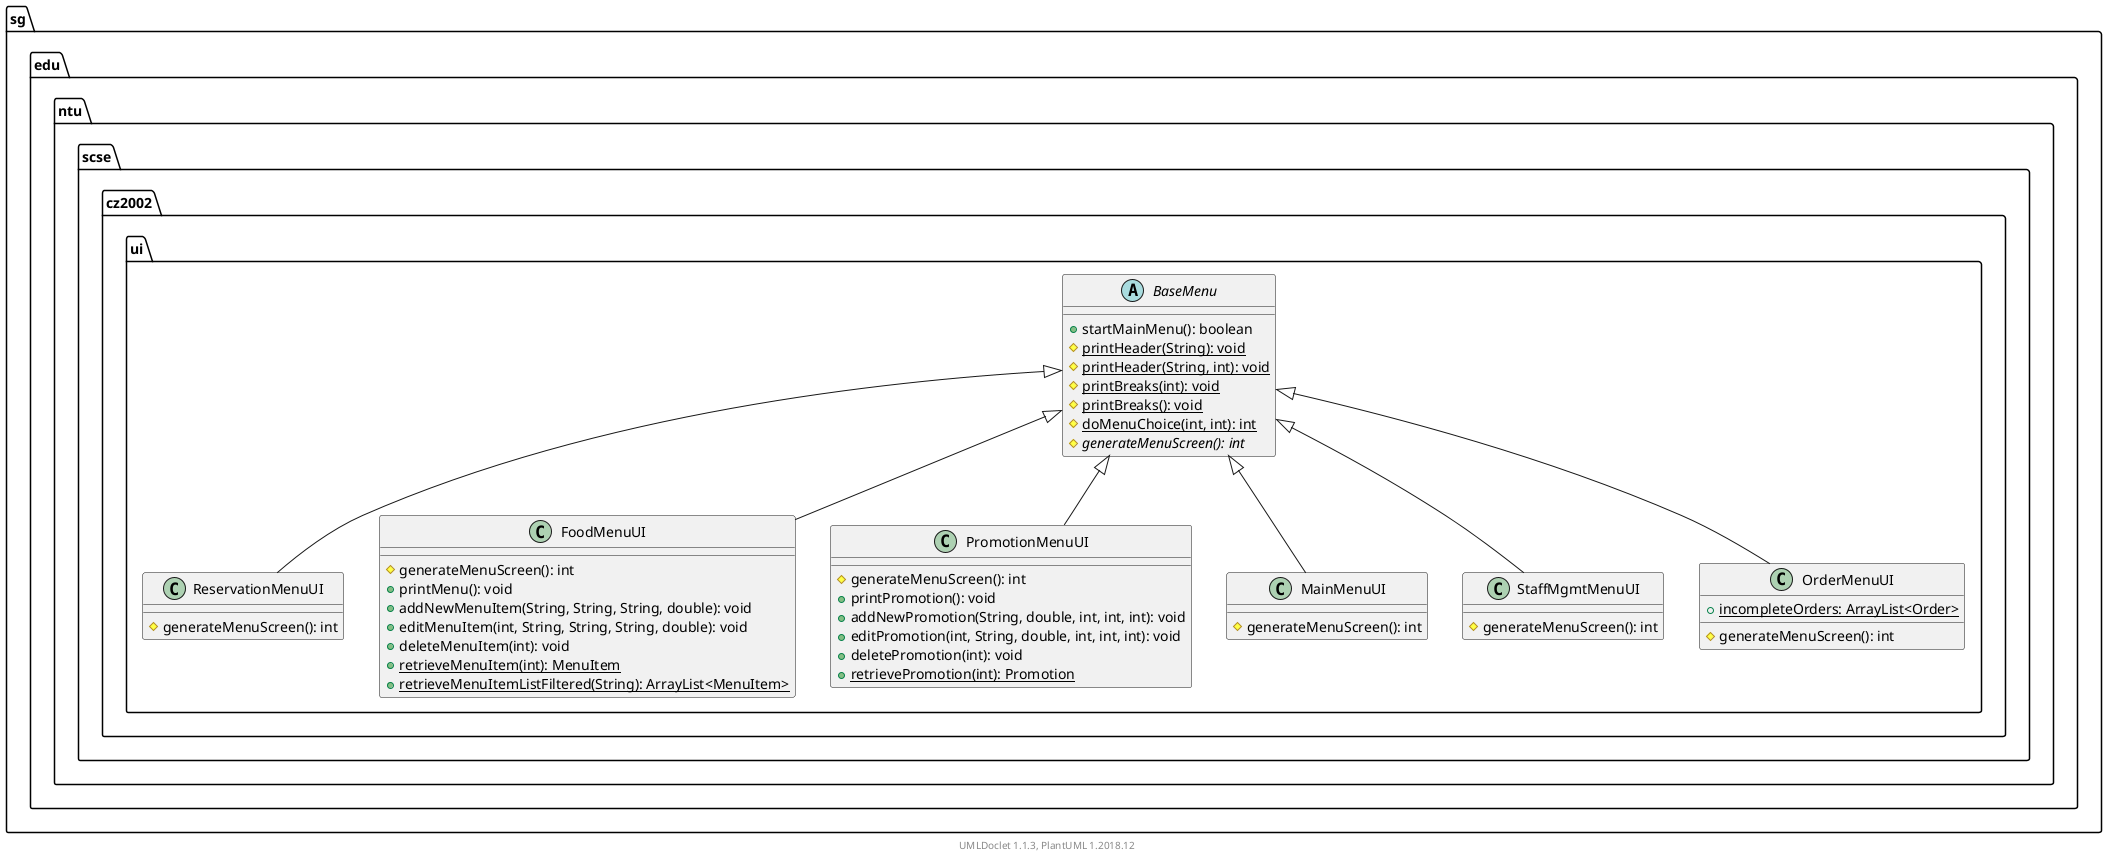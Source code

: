 @startuml

    namespace sg.edu.ntu.scse.cz2002.ui {

        class ReservationMenuUI {
            #generateMenuScreen(): int
        }

        class FoodMenuUI {
            #generateMenuScreen(): int
            +printMenu(): void
            +addNewMenuItem(String, String, String, double): void
            +editMenuItem(int, String, String, String, double): void
            +deleteMenuItem(int): void
            {static} +retrieveMenuItem(int): MenuItem
            {static} +retrieveMenuItemListFiltered(String): ArrayList<MenuItem>
        }

        class PromotionMenuUI {
            #generateMenuScreen(): int
            +printPromotion(): void
            +addNewPromotion(String, double, int, int, int): void
            +editPromotion(int, String, double, int, int, int): void
            +deletePromotion(int): void
            {static} +retrievePromotion(int): Promotion
        }

        class MainMenuUI {
            #generateMenuScreen(): int
        }

        class StaffMgmtMenuUI {
            #generateMenuScreen(): int
        }

        abstract class BaseMenu {
            +startMainMenu(): boolean
            {static} #printHeader(String): void
            {static} #printHeader(String, int): void
            {static} #printBreaks(int): void
            {static} #printBreaks(): void
            {static} #doMenuChoice(int, int): int
            {abstract} #generateMenuScreen(): int
        }

        class OrderMenuUI {
            {static} +incompleteOrders: ArrayList<Order>
            #generateMenuScreen(): int
        }

        BaseMenu <|-- ReservationMenuUI

        BaseMenu <|-- FoodMenuUI

        BaseMenu <|-- PromotionMenuUI

        BaseMenu <|-- MainMenuUI

        BaseMenu <|-- StaffMgmtMenuUI

        BaseMenu <|-- OrderMenuUI

    }


    center footer UMLDoclet 1.1.3, PlantUML 1.2018.12
@enduml
